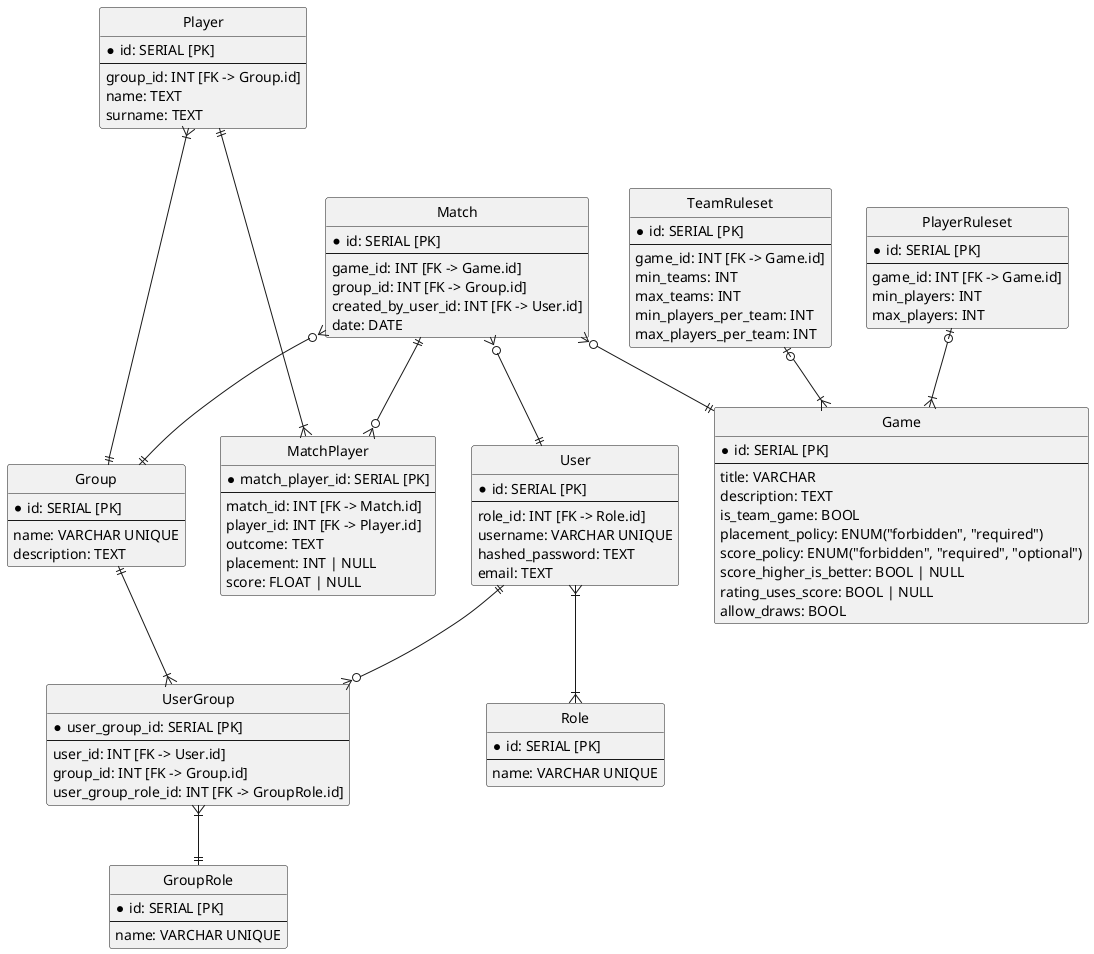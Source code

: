 @startuml
hide circle

entity Game {
  * id: SERIAL [PK]
  --
  title: VARCHAR
  description: TEXT
  is_team_game: BOOL
  placement_policy: ENUM("forbidden", "required")
  score_policy: ENUM("forbidden", "required", "optional")
  score_higher_is_better: BOOL | NULL
  rating_uses_score: BOOL | NULL
  allow_draws: BOOL
}

entity PlayerRuleset {
  * id: SERIAL [PK]
  --
  game_id: INT [FK -> Game.id]
  min_players: INT
  max_players: INT
}

entity TeamRuleset {
  * id: SERIAL [PK]
  --
  game_id: INT [FK -> Game.id]
  min_teams: INT
  max_teams: INT
  min_players_per_team: INT
  max_players_per_team: INT
}

entity Match {
  * id: SERIAL [PK]
  --
  game_id: INT [FK -> Game.id]
  group_id: INT [FK -> Group.id]
  created_by_user_id: INT [FK -> User.id]
  date: DATE
}

entity Group {
  * id: SERIAL [PK]
  --
  name: VARCHAR UNIQUE
  description: TEXT
}

entity User {
  * id: SERIAL [PK]
  --
  role_id: INT [FK -> Role.id]
  username: VARCHAR UNIQUE
  hashed_password: TEXT
  email: TEXT
}

entity UserGroup{
    * user_group_id: SERIAL [PK]
    --
    user_id: INT [FK -> User.id]
    group_id: INT [FK -> Group.id]
    user_group_role_id: INT [FK -> GroupRole.id]
}

entity MatchPlayer{
    * match_player_id: SERIAL [PK]
    --
    match_id: INT [FK -> Match.id]
    player_id: INT [FK -> Player.id]
    outcome: TEXT
    placement: INT | NULL
    score: FLOAT | NULL
}

entity Player {
  * id: SERIAL [PK]
  --
  group_id: INT [FK -> Group.id]
  name: TEXT
  surname: TEXT
}

entity Role {
  * id: SERIAL [PK]
  --
  name: VARCHAR UNIQUE
}

entity GroupRole {
  * id: SERIAL [PK]
  --
  name: VARCHAR UNIQUE
}


Match }o--|| Game
Match }o--|| Group
Match }o--|| User
Match ||-o{ MatchPlayer
Player }|---|| Group
Player ||---|{ MatchPlayer
User }|--|{ Role
User ||--o{ UserGroup
Group ||--|{ UserGroup
UserGroup }|--|| GroupRole
PlayerRuleset |o--|{ Game
TeamRuleset |o--|{ Game


@enduml